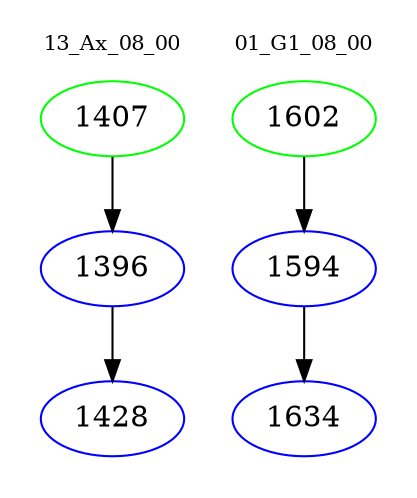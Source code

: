 digraph{
subgraph cluster_0 {
color = white
label = "13_Ax_08_00";
fontsize=10;
T0_1407 [label="1407", color="green"]
T0_1407 -> T0_1396 [color="black"]
T0_1396 [label="1396", color="blue"]
T0_1396 -> T0_1428 [color="black"]
T0_1428 [label="1428", color="blue"]
}
subgraph cluster_1 {
color = white
label = "01_G1_08_00";
fontsize=10;
T1_1602 [label="1602", color="green"]
T1_1602 -> T1_1594 [color="black"]
T1_1594 [label="1594", color="blue"]
T1_1594 -> T1_1634 [color="black"]
T1_1634 [label="1634", color="blue"]
}
}

